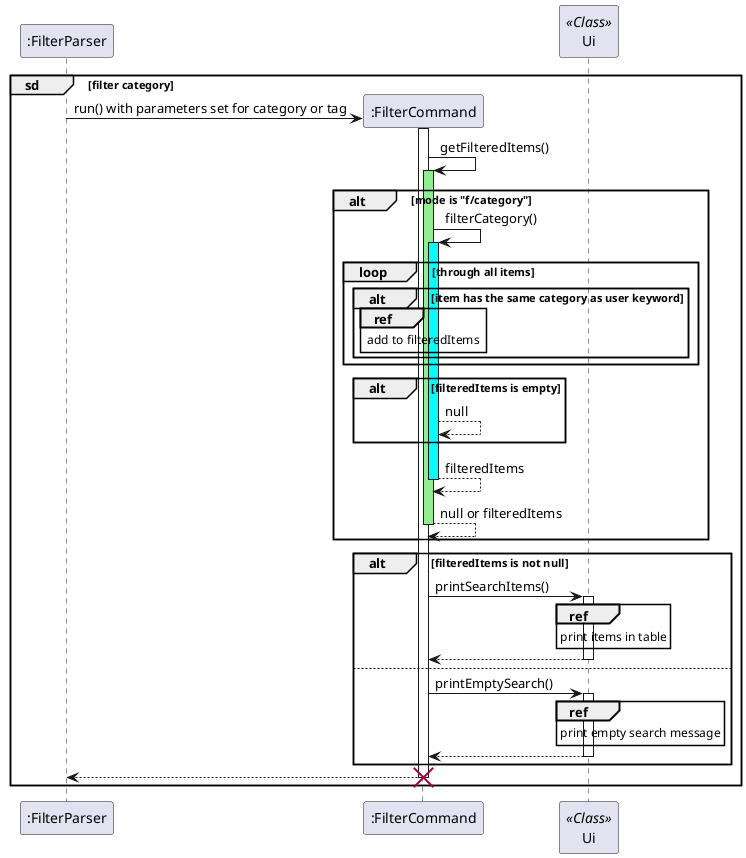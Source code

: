 @startuml
'https://plantuml.com/sequence-diagram

participant ":FilterParser"
group sd [filter category]
    ":FilterParser" -> ":FilterCommand" ** : run() with parameters set for category or tag
    activate ":FilterCommand"
    ":FilterCommand" -> ":FilterCommand": getFilteredItems()
    activate ":FilterCommand" #lightgreen
    alt mode is "f/category"
        ":FilterCommand" -> ":FilterCommand": filterCategory()
        activate ":FilterCommand" #cyan
        loop through all items
            alt item has the same category as user keyword
                ref over ":FilterCommand"
                    add to filteredItems
                end ref
            end
        end
        alt filteredItems is empty
            ":FilterCommand" --> ":FilterCommand": null
        end
        return filteredItems
    return null or filteredItems
    end
    Participant "Ui" << Class >>
    alt filteredItems is not null
        ":FilterCommand" -> "Ui": printSearchItems()
        activate "Ui"
        ref over "Ui"
            print items in table
        end ref
        return
    else
        ":FilterCommand" -> "Ui": printEmptySearch()
        activate "Ui"
        ref over "Ui"
            print empty search message
        end ref
        return
    end
    return
    destroy ":FilterCommand"
end
@enduml